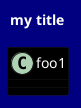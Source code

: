 {
  "sha1": "mi0wln97mwusf00rap78b49tlur5ihv",
  "insertion": {
    "when": "2024-06-03T18:59:35.291Z",
    "user": "plantuml@gmail.com"
  }
}
@startuml
<style>
document {
  BackGroundColor Navy
}
root {
  FontColor #?black:white:blue
}
classDiagram {
  class {
    BackGroundColor black
  }
}
</style>
title
my title
endtitle
class foo1
@enduml
